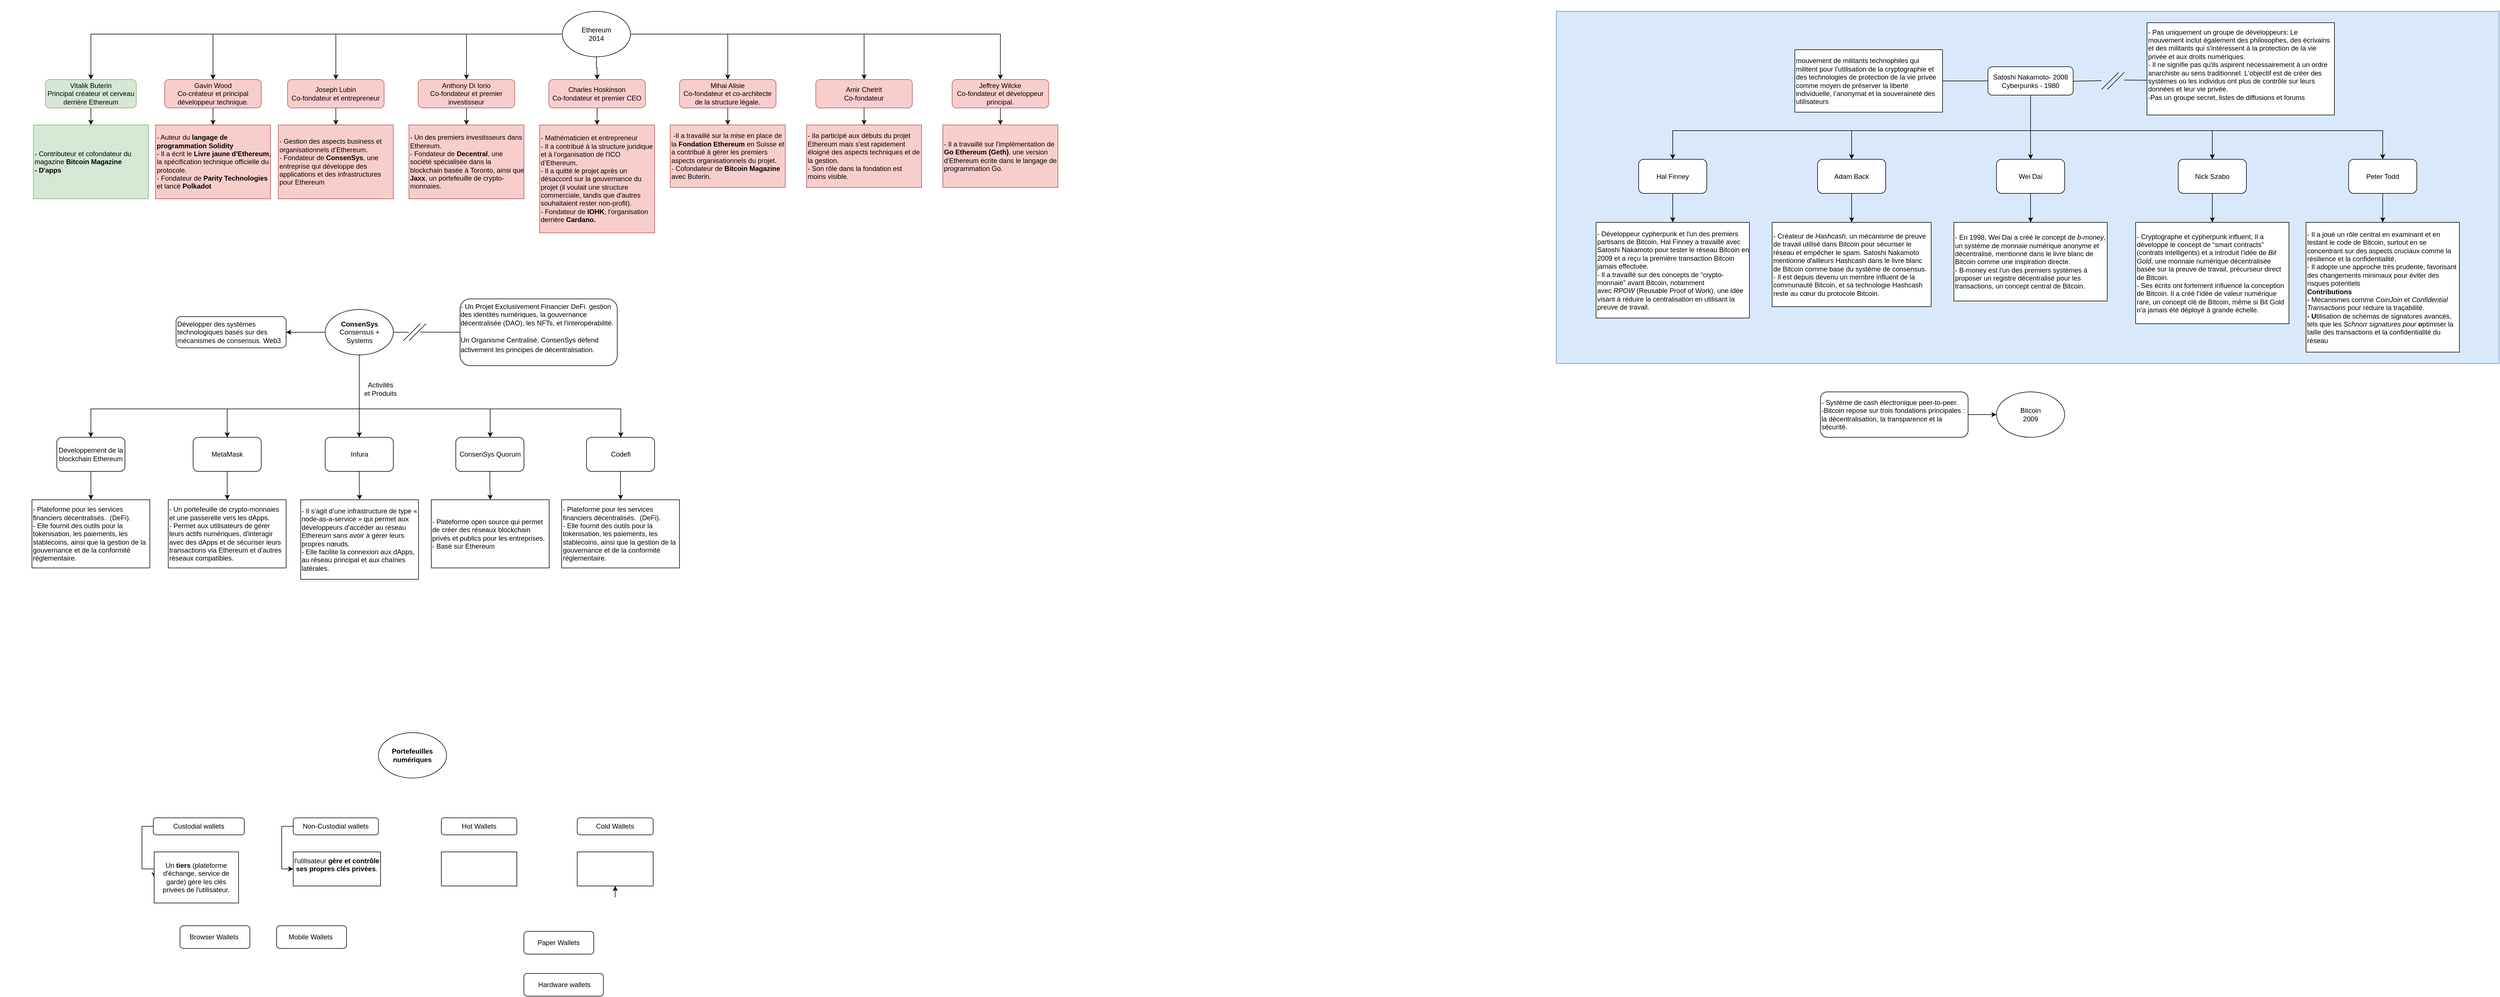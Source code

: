 <mxfile version="24.8.4">
  <diagram name="Page-1" id="_voRB7Y6iMDA6GGgN8ft">
    <mxGraphModel dx="1143" dy="649" grid="1" gridSize="10" guides="1" tooltips="1" connect="1" arrows="1" fold="1" page="1" pageScale="1" pageWidth="827" pageHeight="1169" math="0" shadow="0">
      <root>
        <mxCell id="0" />
        <mxCell id="1" parent="0" />
        <mxCell id="3sWl9bdjO9z3tYgHTGhD-47" value="" style="rounded=0;whiteSpace=wrap;html=1;strokeColor=#6c8ebf;fillColor=#dae8fc;" parent="1" vertex="1">
          <mxGeometry x="2790" y="60" width="1660" height="620" as="geometry" />
        </mxCell>
        <mxCell id="WtHiP-zUXW_M2bAxR0jx-71" value="" style="rounded=0;whiteSpace=wrap;html=1;strokeColor=none;" parent="1" vertex="1">
          <mxGeometry x="90" y="40" width="1860" height="440" as="geometry" />
        </mxCell>
        <mxCell id="WtHiP-zUXW_M2bAxR0jx-70" value="" style="rounded=0;whiteSpace=wrap;html=1;strokeColor=none;" parent="1" vertex="1">
          <mxGeometry x="50" y="540" width="1270" height="580" as="geometry" />
        </mxCell>
        <mxCell id="WtHiP-zUXW_M2bAxR0jx-74" style="edgeStyle=orthogonalEdgeStyle;rounded=0;orthogonalLoop=1;jettySize=auto;html=1;entryX=0.5;entryY=0;entryDx=0;entryDy=0;" parent="1" source="WtHiP-zUXW_M2bAxR0jx-1" target="WtHiP-zUXW_M2bAxR0jx-6" edge="1">
          <mxGeometry relative="1" as="geometry" />
        </mxCell>
        <mxCell id="WtHiP-zUXW_M2bAxR0jx-1" value="Vitalik Buterin&lt;br&gt;&lt;div&gt;Principal créateur et cerveau derrière Ethereum&lt;br&gt;&lt;/div&gt;" style="rounded=1;whiteSpace=wrap;html=1;fillColor=#d5e8d4;strokeColor=#82b366;" parent="1" vertex="1">
          <mxGeometry x="130" y="180" width="160" height="50" as="geometry" />
        </mxCell>
        <mxCell id="WtHiP-zUXW_M2bAxR0jx-21" style="edgeStyle=orthogonalEdgeStyle;rounded=0;orthogonalLoop=1;jettySize=auto;html=1;entryX=0.5;entryY=0;entryDx=0;entryDy=0;" parent="1" source="WtHiP-zUXW_M2bAxR0jx-2" target="WtHiP-zUXW_M2bAxR0jx-1" edge="1">
          <mxGeometry relative="1" as="geometry">
            <Array as="points">
              <mxPoint x="210" y="100" />
            </Array>
          </mxGeometry>
        </mxCell>
        <mxCell id="WtHiP-zUXW_M2bAxR0jx-22" style="edgeStyle=orthogonalEdgeStyle;rounded=0;orthogonalLoop=1;jettySize=auto;html=1;" parent="1" source="WtHiP-zUXW_M2bAxR0jx-2" target="WtHiP-zUXW_M2bAxR0jx-3" edge="1">
          <mxGeometry relative="1" as="geometry" />
        </mxCell>
        <mxCell id="WtHiP-zUXW_M2bAxR0jx-23" style="edgeStyle=orthogonalEdgeStyle;rounded=0;orthogonalLoop=1;jettySize=auto;html=1;" parent="1" source="WtHiP-zUXW_M2bAxR0jx-2" target="WtHiP-zUXW_M2bAxR0jx-7" edge="1">
          <mxGeometry relative="1" as="geometry" />
        </mxCell>
        <mxCell id="WtHiP-zUXW_M2bAxR0jx-24" style="edgeStyle=orthogonalEdgeStyle;rounded=0;orthogonalLoop=1;jettySize=auto;html=1;" parent="1" source="WtHiP-zUXW_M2bAxR0jx-2" target="WtHiP-zUXW_M2bAxR0jx-10" edge="1">
          <mxGeometry relative="1" as="geometry" />
        </mxCell>
        <mxCell id="WtHiP-zUXW_M2bAxR0jx-25" style="edgeStyle=orthogonalEdgeStyle;rounded=0;orthogonalLoop=1;jettySize=auto;html=1;" parent="1" source="WtHiP-zUXW_M2bAxR0jx-2" target="WtHiP-zUXW_M2bAxR0jx-15" edge="1">
          <mxGeometry relative="1" as="geometry" />
        </mxCell>
        <mxCell id="WtHiP-zUXW_M2bAxR0jx-26" style="edgeStyle=orthogonalEdgeStyle;rounded=0;orthogonalLoop=1;jettySize=auto;html=1;" parent="1" source="WtHiP-zUXW_M2bAxR0jx-2" target="WtHiP-zUXW_M2bAxR0jx-16" edge="1">
          <mxGeometry relative="1" as="geometry" />
        </mxCell>
        <mxCell id="WtHiP-zUXW_M2bAxR0jx-27" style="edgeStyle=orthogonalEdgeStyle;rounded=0;orthogonalLoop=1;jettySize=auto;html=1;" parent="1" source="WtHiP-zUXW_M2bAxR0jx-2" target="WtHiP-zUXW_M2bAxR0jx-18" edge="1">
          <mxGeometry relative="1" as="geometry" />
        </mxCell>
        <mxCell id="WtHiP-zUXW_M2bAxR0jx-28" style="edgeStyle=orthogonalEdgeStyle;rounded=0;orthogonalLoop=1;jettySize=auto;html=1;entryX=0.5;entryY=0;entryDx=0;entryDy=0;" parent="1" source="WtHiP-zUXW_M2bAxR0jx-2" target="WtHiP-zUXW_M2bAxR0jx-20" edge="1">
          <mxGeometry relative="1" as="geometry" />
        </mxCell>
        <mxCell id="WtHiP-zUXW_M2bAxR0jx-2" value="&lt;meta charset=&quot;utf-8&quot;&gt;&lt;span style=&quot;color: rgb(0, 0, 0); font-family: Helvetica; font-size: 12px; font-style: normal; font-variant-ligatures: normal; font-variant-caps: normal; font-weight: 400; letter-spacing: normal; orphans: 2; text-align: center; text-indent: 0px; text-transform: none; widows: 2; word-spacing: 0px; -webkit-text-stroke-width: 0px; white-space: normal; background-color: rgb(251, 251, 251); text-decoration-thickness: initial; text-decoration-style: initial; text-decoration-color: initial; display: inline !important; float: none;&quot;&gt;Ethereum&lt;/span&gt;&lt;div style=&quot;forced-color-adjust: none; color: rgb(0, 0, 0); font-family: Helvetica; font-size: 12px; font-style: normal; font-variant-ligatures: normal; font-variant-caps: normal; font-weight: 400; letter-spacing: normal; orphans: 2; text-align: center; text-indent: 0px; text-transform: none; widows: 2; word-spacing: 0px; -webkit-text-stroke-width: 0px; white-space: normal; background-color: rgb(251, 251, 251); text-decoration-thickness: initial; text-decoration-style: initial; text-decoration-color: initial;&quot;&gt;2014&lt;/div&gt;" style="ellipse;whiteSpace=wrap;html=1;" parent="1" vertex="1">
          <mxGeometry x="1040" y="60" width="120" height="80" as="geometry" />
        </mxCell>
        <mxCell id="WtHiP-zUXW_M2bAxR0jx-75" style="edgeStyle=orthogonalEdgeStyle;rounded=0;orthogonalLoop=1;jettySize=auto;html=1;entryX=0.5;entryY=0;entryDx=0;entryDy=0;" parent="1" source="WtHiP-zUXW_M2bAxR0jx-3" target="WtHiP-zUXW_M2bAxR0jx-4" edge="1">
          <mxGeometry relative="1" as="geometry" />
        </mxCell>
        <mxCell id="WtHiP-zUXW_M2bAxR0jx-3" value="Gavin Wood&lt;div&gt;Co-créateur et principal développeur technique.&lt;br&gt;&lt;/div&gt;" style="rounded=1;whiteSpace=wrap;html=1;fillColor=#f8cecc;strokeColor=#b85450;" parent="1" vertex="1">
          <mxGeometry x="340" y="180" width="170" height="50" as="geometry" />
        </mxCell>
        <mxCell id="WtHiP-zUXW_M2bAxR0jx-4" value="&lt;span style=&quot;background-color: initial;&quot;&gt;- Auteur du &lt;/span&gt;&lt;strong style=&quot;background-color: initial;&quot;&gt;langage de programmation Solidity&lt;/strong&gt;&lt;span style=&quot;background-color: initial;&quot;&gt;&amp;nbsp;&lt;/span&gt;&lt;br&gt;&lt;span style=&quot;background-color: initial;&quot;&gt;- Il a écrit le &lt;/span&gt;&lt;strong style=&quot;background-color: initial;&quot;&gt;Livre jaune d&#39;Ethereum&lt;/strong&gt;&lt;span style=&quot;background-color: initial;&quot;&gt;, la spécification technique officielle du protocole.&lt;/span&gt;&lt;div&gt;&lt;span style=&quot;background-color: initial;&quot;&gt;- Fondateur de&amp;nbsp;&lt;/span&gt;&lt;strong style=&quot;background-color: initial;&quot;&gt;Parity Technologies&lt;/strong&gt;&lt;span style=&quot;background-color: initial;&quot;&gt; et lancé &lt;/span&gt;&lt;strong style=&quot;background-color: initial;&quot;&gt;Polkadot&lt;/strong&gt;&lt;/div&gt;" style="rounded=0;whiteSpace=wrap;html=1;align=left;fillColor=#f8cecc;strokeColor=#b85450;" parent="1" vertex="1">
          <mxGeometry x="323.75" y="260" width="202.5" height="130" as="geometry" />
        </mxCell>
        <mxCell id="WtHiP-zUXW_M2bAxR0jx-6" value="- Contributeur et cofondateur du magazine&amp;nbsp;&lt;strong&gt;Bitcoin Magazine&lt;/strong&gt;&lt;div&gt;&lt;strong&gt;- D&#39;apps&lt;/strong&gt;&lt;/div&gt;" style="rounded=0;whiteSpace=wrap;html=1;align=left;fillColor=#d5e8d4;strokeColor=#82b366;" parent="1" vertex="1">
          <mxGeometry x="108.75" y="260" width="202.5" height="130" as="geometry" />
        </mxCell>
        <mxCell id="WtHiP-zUXW_M2bAxR0jx-29" style="edgeStyle=orthogonalEdgeStyle;rounded=0;orthogonalLoop=1;jettySize=auto;html=1;" parent="1" source="WtHiP-zUXW_M2bAxR0jx-7" target="WtHiP-zUXW_M2bAxR0jx-8" edge="1">
          <mxGeometry relative="1" as="geometry" />
        </mxCell>
        <mxCell id="WtHiP-zUXW_M2bAxR0jx-7" value="&lt;div&gt;Joseph Lubin&lt;br&gt;&lt;/div&gt;&lt;div&gt;Co-fondateur et entrepreneur&lt;br&gt;&lt;/div&gt;" style="rounded=1;whiteSpace=wrap;html=1;fillColor=#f8cecc;strokeColor=#b85450;" parent="1" vertex="1">
          <mxGeometry x="556.25" y="180" width="170" height="50" as="geometry" />
        </mxCell>
        <mxCell id="WtHiP-zUXW_M2bAxR0jx-8" value="- Gestion des aspects business et organisationnels d’Ethereum.&amp;nbsp;&lt;div&gt;- Fondateur de&amp;nbsp;&lt;strong&gt;ConsenSys&lt;/strong&gt;, une entreprise qui développe des applications et des infrastructures pour Ethereum&lt;br&gt;&lt;/div&gt;" style="rounded=0;whiteSpace=wrap;html=1;align=left;fillColor=#f8cecc;strokeColor=#b85450;" parent="1" vertex="1">
          <mxGeometry x="540" y="260" width="202.5" height="130" as="geometry" />
        </mxCell>
        <mxCell id="WtHiP-zUXW_M2bAxR0jx-9" value="&lt;div&gt;- Un des premiers investisseurs dans Ethereum.&lt;/div&gt;&lt;div&gt;- Fondateur de&amp;nbsp;&lt;strong&gt;Decentral&lt;/strong&gt;, une société spécialisée dans la blockchain basée à Toronto, ainsi que &lt;strong&gt;Jaxx&lt;/strong&gt;, un portefeuille de crypto-monnaies.&lt;br&gt;&lt;/div&gt;" style="rounded=0;whiteSpace=wrap;html=1;align=left;fillColor=#f8cecc;strokeColor=#b85450;" parent="1" vertex="1">
          <mxGeometry x="770" y="260" width="202.5" height="130" as="geometry" />
        </mxCell>
        <mxCell id="WtHiP-zUXW_M2bAxR0jx-76" style="edgeStyle=orthogonalEdgeStyle;rounded=0;orthogonalLoop=1;jettySize=auto;html=1;entryX=0.5;entryY=0;entryDx=0;entryDy=0;" parent="1" source="WtHiP-zUXW_M2bAxR0jx-10" target="WtHiP-zUXW_M2bAxR0jx-9" edge="1">
          <mxGeometry relative="1" as="geometry" />
        </mxCell>
        <mxCell id="WtHiP-zUXW_M2bAxR0jx-10" value="&lt;div&gt;Anthony Di Iorio&lt;/div&gt;&lt;div&gt;&lt;span style=&quot;background-color: initial;&quot;&gt;Co-fondateur et premier investisseur&lt;/span&gt;&lt;/div&gt;" style="rounded=1;whiteSpace=wrap;html=1;fillColor=#f8cecc;strokeColor=#b85450;" parent="1" vertex="1">
          <mxGeometry x="786.25" y="180" width="170" height="50" as="geometry" />
        </mxCell>
        <mxCell id="WtHiP-zUXW_M2bAxR0jx-11" value="&lt;div&gt;- Mathématicien et entrepreneur&lt;/div&gt;&lt;div&gt;- Il a contribué à la structure juridique et à l’organisation de l&#39;ICO d’Ethereum.&amp;nbsp;&lt;/div&gt;&lt;div&gt;- Il a quitté le projet après un désaccord sur la gouvernance du projet (il voulait une structure commerciale, tandis que d&#39;autres souhaitaient rester non-profit).&amp;nbsp;&lt;/div&gt;&lt;div&gt;- Fondateur de&amp;nbsp;&lt;strong&gt;IOHK&lt;/strong&gt;, l&#39;organisation derrière &lt;strong&gt;Cardano.&lt;/strong&gt;&lt;br&gt;&lt;/div&gt;" style="rounded=0;whiteSpace=wrap;html=1;align=left;fillColor=#f8cecc;strokeColor=#b85450;" parent="1" vertex="1">
          <mxGeometry x="1000" y="260" width="202.5" height="190" as="geometry" />
        </mxCell>
        <mxCell id="WtHiP-zUXW_M2bAxR0jx-13" value="&lt;div&gt;&amp;nbsp;-Il a travaillé sur la mise en place de la &lt;strong&gt;Fondation Ethereum&lt;/strong&gt; en Suisse et a contribué à gérer les premiers aspects organisationnels du projet.&amp;nbsp;&lt;/div&gt;&lt;div&gt;- Cofondateur de &lt;strong&gt;Bitcoin Magazine&lt;/strong&gt; avec Buterin.&lt;br&gt;&lt;/div&gt;" style="rounded=0;whiteSpace=wrap;html=1;align=left;fillColor=#f8cecc;strokeColor=#b85450;" parent="1" vertex="1">
          <mxGeometry x="1230" y="260" width="202.5" height="110" as="geometry" />
        </mxCell>
        <mxCell id="WtHiP-zUXW_M2bAxR0jx-77" style="edgeStyle=orthogonalEdgeStyle;rounded=0;orthogonalLoop=1;jettySize=auto;html=1;entryX=0.5;entryY=0;entryDx=0;entryDy=0;" parent="1" source="WtHiP-zUXW_M2bAxR0jx-15" target="WtHiP-zUXW_M2bAxR0jx-11" edge="1">
          <mxGeometry relative="1" as="geometry" />
        </mxCell>
        <mxCell id="WtHiP-zUXW_M2bAxR0jx-15" value="&lt;div&gt;&lt;span style=&quot;background-color: initial;&quot;&gt;Charles Hoskinson&lt;/span&gt;&lt;/div&gt;&lt;div&gt;&lt;span style=&quot;background-color: initial;&quot;&gt;Co-fondateur et premier CEO&lt;/span&gt;&lt;br&gt;&lt;/div&gt;" style="rounded=1;whiteSpace=wrap;html=1;fillColor=#f8cecc;strokeColor=#b85450;" parent="1" vertex="1">
          <mxGeometry x="1016.25" y="180" width="170" height="50" as="geometry" />
        </mxCell>
        <mxCell id="WtHiP-zUXW_M2bAxR0jx-78" style="edgeStyle=orthogonalEdgeStyle;rounded=0;orthogonalLoop=1;jettySize=auto;html=1;entryX=0.5;entryY=0;entryDx=0;entryDy=0;" parent="1" source="WtHiP-zUXW_M2bAxR0jx-16" target="WtHiP-zUXW_M2bAxR0jx-13" edge="1">
          <mxGeometry relative="1" as="geometry" />
        </mxCell>
        <mxCell id="WtHiP-zUXW_M2bAxR0jx-16" value="&lt;div&gt;&lt;span style=&quot;background-color: initial;&quot;&gt;Mihai Alisie&lt;/span&gt;&lt;/div&gt;&lt;div&gt;Co-fondateur et co-architecte de la structure légale.&lt;br&gt;&lt;/div&gt;" style="rounded=1;whiteSpace=wrap;html=1;fillColor=#f8cecc;strokeColor=#b85450;" parent="1" vertex="1">
          <mxGeometry x="1246.25" y="180" width="170" height="50" as="geometry" />
        </mxCell>
        <mxCell id="WtHiP-zUXW_M2bAxR0jx-17" value="&lt;div&gt;- Ila participé aux débuts du projet Ethereum mais s&#39;est rapidement éloigné des aspects techniques et de la gestion.&amp;nbsp;&lt;/div&gt;&lt;div&gt;- Son rôle dans la fondation est moins visible.&lt;br&gt;&lt;/div&gt;" style="rounded=0;whiteSpace=wrap;html=1;align=left;fillColor=#f8cecc;strokeColor=#b85450;" parent="1" vertex="1">
          <mxGeometry x="1470" y="260" width="202.5" height="110" as="geometry" />
        </mxCell>
        <mxCell id="WtHiP-zUXW_M2bAxR0jx-79" style="edgeStyle=orthogonalEdgeStyle;rounded=0;orthogonalLoop=1;jettySize=auto;html=1;entryX=0.5;entryY=0;entryDx=0;entryDy=0;" parent="1" source="WtHiP-zUXW_M2bAxR0jx-18" target="WtHiP-zUXW_M2bAxR0jx-17" edge="1">
          <mxGeometry relative="1" as="geometry" />
        </mxCell>
        <mxCell id="WtHiP-zUXW_M2bAxR0jx-18" value="&lt;div&gt;&lt;span style=&quot;background-color: initial;&quot;&gt;Amir Chetrit&lt;/span&gt;&lt;/div&gt;&lt;div&gt;&lt;span style=&quot;background-color: initial;&quot;&gt;Co-fondateur&lt;/span&gt;&lt;br&gt;&lt;/div&gt;" style="rounded=1;whiteSpace=wrap;html=1;fillColor=#f8cecc;strokeColor=#b85450;" parent="1" vertex="1">
          <mxGeometry x="1486.25" y="180" width="170" height="50" as="geometry" />
        </mxCell>
        <mxCell id="WtHiP-zUXW_M2bAxR0jx-19" value="&lt;div&gt;- Il a travaillé sur l&#39;implémentation de &lt;strong&gt;Go Ethereum (Geth)&lt;/strong&gt;, une version d&#39;Ethereum écrite dans le langage de programmation Go.&amp;nbsp;&lt;/div&gt;" style="rounded=0;whiteSpace=wrap;html=1;align=left;fillColor=#f8cecc;strokeColor=#b85450;" parent="1" vertex="1">
          <mxGeometry x="1710" y="260" width="202.5" height="110" as="geometry" />
        </mxCell>
        <mxCell id="WtHiP-zUXW_M2bAxR0jx-80" style="edgeStyle=orthogonalEdgeStyle;rounded=0;orthogonalLoop=1;jettySize=auto;html=1;entryX=0.5;entryY=0;entryDx=0;entryDy=0;" parent="1" source="WtHiP-zUXW_M2bAxR0jx-20" target="WtHiP-zUXW_M2bAxR0jx-19" edge="1">
          <mxGeometry relative="1" as="geometry" />
        </mxCell>
        <mxCell id="WtHiP-zUXW_M2bAxR0jx-20" value="&lt;div&gt;Jeffrey Wilcke&lt;br&gt;&lt;/div&gt;&lt;div&gt;Co-fondateur et développeur principal.&lt;br&gt;&lt;/div&gt;" style="rounded=1;whiteSpace=wrap;html=1;fillColor=#f8cecc;strokeColor=#b85450;" parent="1" vertex="1">
          <mxGeometry x="1726.25" y="180" width="170" height="50" as="geometry" />
        </mxCell>
        <mxCell id="WtHiP-zUXW_M2bAxR0jx-32" style="edgeStyle=orthogonalEdgeStyle;rounded=0;orthogonalLoop=1;jettySize=auto;html=1;entryX=1;entryY=0.5;entryDx=0;entryDy=0;" parent="1" source="WtHiP-zUXW_M2bAxR0jx-30" target="WtHiP-zUXW_M2bAxR0jx-31" edge="1">
          <mxGeometry relative="1" as="geometry" />
        </mxCell>
        <mxCell id="WtHiP-zUXW_M2bAxR0jx-39" style="edgeStyle=orthogonalEdgeStyle;rounded=0;orthogonalLoop=1;jettySize=auto;html=1;" parent="1" source="WtHiP-zUXW_M2bAxR0jx-30" target="WtHiP-zUXW_M2bAxR0jx-36" edge="1">
          <mxGeometry relative="1" as="geometry" />
        </mxCell>
        <mxCell id="WtHiP-zUXW_M2bAxR0jx-44" style="edgeStyle=orthogonalEdgeStyle;rounded=0;orthogonalLoop=1;jettySize=auto;html=1;exitX=0.5;exitY=1;exitDx=0;exitDy=0;" parent="1" source="WtHiP-zUXW_M2bAxR0jx-30" target="WtHiP-zUXW_M2bAxR0jx-37" edge="1">
          <mxGeometry relative="1" as="geometry">
            <Array as="points">
              <mxPoint x="682" y="760" />
              <mxPoint x="913" y="760" />
            </Array>
          </mxGeometry>
        </mxCell>
        <mxCell id="WtHiP-zUXW_M2bAxR0jx-46" style="edgeStyle=orthogonalEdgeStyle;rounded=0;orthogonalLoop=1;jettySize=auto;html=1;entryX=0.5;entryY=0;entryDx=0;entryDy=0;exitX=0.5;exitY=1;exitDx=0;exitDy=0;" parent="1" source="WtHiP-zUXW_M2bAxR0jx-30" target="WtHiP-zUXW_M2bAxR0jx-35" edge="1">
          <mxGeometry relative="1" as="geometry">
            <Array as="points">
              <mxPoint x="682" y="760" />
              <mxPoint x="450" y="760" />
            </Array>
          </mxGeometry>
        </mxCell>
        <mxCell id="WtHiP-zUXW_M2bAxR0jx-47" style="edgeStyle=orthogonalEdgeStyle;rounded=0;orthogonalLoop=1;jettySize=auto;html=1;exitX=0.5;exitY=1;exitDx=0;exitDy=0;" parent="1" source="WtHiP-zUXW_M2bAxR0jx-30" target="WtHiP-zUXW_M2bAxR0jx-34" edge="1">
          <mxGeometry relative="1" as="geometry">
            <Array as="points">
              <mxPoint x="682" y="760" />
              <mxPoint x="210" y="760" />
            </Array>
          </mxGeometry>
        </mxCell>
        <mxCell id="WtHiP-zUXW_M2bAxR0jx-49" style="edgeStyle=orthogonalEdgeStyle;rounded=0;orthogonalLoop=1;jettySize=auto;html=1;exitX=0.5;exitY=1;exitDx=0;exitDy=0;" parent="1" source="WtHiP-zUXW_M2bAxR0jx-30" target="WtHiP-zUXW_M2bAxR0jx-38" edge="1">
          <mxGeometry relative="1" as="geometry">
            <Array as="points">
              <mxPoint x="682" y="760" />
              <mxPoint x="1143" y="760" />
            </Array>
          </mxGeometry>
        </mxCell>
        <mxCell id="WtHiP-zUXW_M2bAxR0jx-30" value="&lt;b&gt;ConsenSys&lt;/b&gt;&lt;div&gt;Consensus + Systems&lt;/div&gt;" style="ellipse;whiteSpace=wrap;html=1;" parent="1" vertex="1">
          <mxGeometry x="622.5" y="585" width="120" height="80" as="geometry" />
        </mxCell>
        <mxCell id="WtHiP-zUXW_M2bAxR0jx-31" value="Développer des systèmes technologiques basés sur des mécanismes de consensus. Web3" style="rounded=1;whiteSpace=wrap;html=1;align=left;" parent="1" vertex="1">
          <mxGeometry x="360" y="597.5" width="193.75" height="55" as="geometry" />
        </mxCell>
        <mxCell id="WtHiP-zUXW_M2bAxR0jx-54" style="edgeStyle=orthogonalEdgeStyle;rounded=0;orthogonalLoop=1;jettySize=auto;html=1;" parent="1" source="WtHiP-zUXW_M2bAxR0jx-34" target="WtHiP-zUXW_M2bAxR0jx-53" edge="1">
          <mxGeometry relative="1" as="geometry" />
        </mxCell>
        <mxCell id="WtHiP-zUXW_M2bAxR0jx-34" value="&lt;meta charset=&quot;utf-8&quot;&gt;Développement de la blockchain Ethereum" style="rounded=1;whiteSpace=wrap;html=1;" parent="1" vertex="1">
          <mxGeometry x="150" y="810" width="120" height="60" as="geometry" />
        </mxCell>
        <mxCell id="WtHiP-zUXW_M2bAxR0jx-55" style="edgeStyle=orthogonalEdgeStyle;rounded=0;orthogonalLoop=1;jettySize=auto;html=1;" parent="1" source="WtHiP-zUXW_M2bAxR0jx-35" target="WtHiP-zUXW_M2bAxR0jx-52" edge="1">
          <mxGeometry relative="1" as="geometry" />
        </mxCell>
        <mxCell id="WtHiP-zUXW_M2bAxR0jx-35" value="MetaMask" style="rounded=1;whiteSpace=wrap;html=1;" parent="1" vertex="1">
          <mxGeometry x="390" y="810" width="120" height="60" as="geometry" />
        </mxCell>
        <mxCell id="WtHiP-zUXW_M2bAxR0jx-56" style="edgeStyle=orthogonalEdgeStyle;rounded=0;orthogonalLoop=1;jettySize=auto;html=1;" parent="1" source="WtHiP-zUXW_M2bAxR0jx-36" target="WtHiP-zUXW_M2bAxR0jx-51" edge="1">
          <mxGeometry relative="1" as="geometry" />
        </mxCell>
        <mxCell id="WtHiP-zUXW_M2bAxR0jx-36" value="Infura" style="rounded=1;whiteSpace=wrap;html=1;" parent="1" vertex="1">
          <mxGeometry x="622.5" y="810" width="120" height="60" as="geometry" />
        </mxCell>
        <mxCell id="WtHiP-zUXW_M2bAxR0jx-57" style="edgeStyle=orthogonalEdgeStyle;rounded=0;orthogonalLoop=1;jettySize=auto;html=1;" parent="1" source="WtHiP-zUXW_M2bAxR0jx-37" target="WtHiP-zUXW_M2bAxR0jx-50" edge="1">
          <mxGeometry relative="1" as="geometry" />
        </mxCell>
        <mxCell id="WtHiP-zUXW_M2bAxR0jx-37" value="ConsenSys Quorum" style="rounded=1;whiteSpace=wrap;html=1;" parent="1" vertex="1">
          <mxGeometry x="852.5" y="810" width="120" height="60" as="geometry" />
        </mxCell>
        <mxCell id="WtHiP-zUXW_M2bAxR0jx-58" style="edgeStyle=orthogonalEdgeStyle;rounded=0;orthogonalLoop=1;jettySize=auto;html=1;" parent="1" source="WtHiP-zUXW_M2bAxR0jx-38" target="WtHiP-zUXW_M2bAxR0jx-48" edge="1">
          <mxGeometry relative="1" as="geometry" />
        </mxCell>
        <mxCell id="WtHiP-zUXW_M2bAxR0jx-38" value="Codefi" style="rounded=1;whiteSpace=wrap;html=1;" parent="1" vertex="1">
          <mxGeometry x="1082.5" y="810" width="120" height="60" as="geometry" />
        </mxCell>
        <mxCell id="WtHiP-zUXW_M2bAxR0jx-48" value="- Plateforme pour les services financiers décentralisés.&amp;nbsp;&amp;nbsp;(DeFi).&lt;div&gt;- Elle fournit des outils pour la tokenisation, les paiements, les stablecoins, ainsi que la gestion de la gouvernance et de la conformité réglementaire.&lt;/div&gt;" style="rounded=0;whiteSpace=wrap;html=1;align=left;" parent="1" vertex="1">
          <mxGeometry x="1038.75" y="920" width="207.5" height="120" as="geometry" />
        </mxCell>
        <mxCell id="WtHiP-zUXW_M2bAxR0jx-50" value="- Plateforme open source qui permet de créer des réseaux blockchain privés et publics pour les entreprises.&lt;div&gt;- Basé sur Ethereum&lt;/div&gt;" style="rounded=0;whiteSpace=wrap;html=1;align=left;" parent="1" vertex="1">
          <mxGeometry x="809.38" y="920" width="207.5" height="120" as="geometry" />
        </mxCell>
        <mxCell id="WtHiP-zUXW_M2bAxR0jx-51" value="- Il s’agit d’une infrastructure de type « node-as-a-service » qui permet aux développeurs d&#39;accéder au réseau Ethereum sans avoir à gérer leurs propres nœuds.&amp;nbsp;&lt;div&gt;- Elle facilite la connexion aux dApps, au réseau principal et aux chaînes latérales.&lt;br&gt;&lt;/div&gt;" style="rounded=0;whiteSpace=wrap;html=1;align=left;" parent="1" vertex="1">
          <mxGeometry x="579.38" y="920" width="207.5" height="140" as="geometry" />
        </mxCell>
        <mxCell id="WtHiP-zUXW_M2bAxR0jx-52" value="- Un portefeuille de crypto-monnaies et une passerelle vers les dApps.&lt;div&gt;- Permet aux utilisateurs de gérer leurs actifs numériques, d&#39;interagir avec des dApps et de sécuriser leurs transactions via Ethereum et d&#39;autres réseaux compatibles.&lt;br&gt;&lt;/div&gt;" style="rounded=0;whiteSpace=wrap;html=1;align=left;" parent="1" vertex="1">
          <mxGeometry x="346.25" y="920" width="207.5" height="120" as="geometry" />
        </mxCell>
        <mxCell id="WtHiP-zUXW_M2bAxR0jx-53" value="- Plateforme pour les services financiers décentralisés.&amp;nbsp;&amp;nbsp;(DeFi).&lt;div&gt;- Elle fournit des outils pour la tokenisation, les paiements, les stablecoins, ainsi que la gestion de la gouvernance et de la conformité réglementaire.&lt;/div&gt;" style="rounded=0;whiteSpace=wrap;html=1;align=left;" parent="1" vertex="1">
          <mxGeometry x="106.25" y="920" width="207.5" height="120" as="geometry" />
        </mxCell>
        <mxCell id="WtHiP-zUXW_M2bAxR0jx-65" value="&lt;div&gt;&lt;div style=&quot;text-align: left;&quot;&gt;- Un Projet Exclusivement Financier DeFi.&amp;nbsp;&lt;span style=&quot;background-color: initial;&quot;&gt;gestion des&amp;nbsp;&lt;/span&gt;&lt;span style=&quot;background-color: initial;&quot;&gt;identités numériques&lt;/span&gt;&lt;span style=&quot;background-color: initial;&quot;&gt;, la&amp;nbsp;&lt;/span&gt;&lt;span style=&quot;background-color: initial;&quot;&gt;gouvernance décentralisée (DAO)&lt;/span&gt;&lt;span style=&quot;background-color: initial;&quot;&gt;, les&amp;nbsp;&lt;/span&gt;&lt;span style=&quot;background-color: initial;&quot;&gt;NFTs&lt;/span&gt;&lt;span style=&quot;background-color: initial;&quot;&gt;, et l&#39;&lt;/span&gt;&lt;span style=&quot;background-color: initial;&quot;&gt;interopérabilité&lt;/span&gt;&lt;span style=&quot;background-color: initial;&quot;&gt;.&lt;/span&gt;&lt;/div&gt;&lt;div&gt;&lt;h3 style=&quot;text-align: left;&quot;&gt;&lt;font style=&quot;font-size: 12px; font-weight: normal;&quot;&gt;Un Organisme Centralisé,&amp;nbsp;&lt;span style=&quot;background-color: initial;&quot;&gt;ConsenSys défend activement les principes de&amp;nbsp;&lt;/span&gt;&lt;span style=&quot;background-color: initial;&quot;&gt;décentralisation.&lt;/span&gt;&lt;/font&gt;&lt;/h3&gt;&lt;/div&gt;&lt;/div&gt;" style="rounded=1;whiteSpace=wrap;html=1;" parent="1" vertex="1">
          <mxGeometry x="860" y="566.25" width="276.75" height="117.5" as="geometry" />
        </mxCell>
        <mxCell id="WtHiP-zUXW_M2bAxR0jx-67" value="" style="group" parent="1" vertex="1" connectable="0">
          <mxGeometry x="760" y="610" width="40" height="30" as="geometry" />
        </mxCell>
        <mxCell id="WtHiP-zUXW_M2bAxR0jx-68" value="" style="group" parent="WtHiP-zUXW_M2bAxR0jx-67" vertex="1" connectable="0">
          <mxGeometry width="40" height="30" as="geometry" />
        </mxCell>
        <mxCell id="WtHiP-zUXW_M2bAxR0jx-60" value="" style="endArrow=none;html=1;rounded=0;exitX=1;exitY=0.5;exitDx=0;exitDy=0;" parent="WtHiP-zUXW_M2bAxR0jx-68" source="WtHiP-zUXW_M2bAxR0jx-30" edge="1">
          <mxGeometry width="50" height="50" relative="1" as="geometry">
            <mxPoint x="-30" y="200" as="sourcePoint" />
            <mxPoint x="10" y="15" as="targetPoint" />
          </mxGeometry>
        </mxCell>
        <mxCell id="WtHiP-zUXW_M2bAxR0jx-61" value="" style="endArrow=none;html=1;rounded=0;" parent="WtHiP-zUXW_M2bAxR0jx-68" edge="1">
          <mxGeometry width="50" height="50" relative="1" as="geometry">
            <mxPoint y="30" as="sourcePoint" />
            <mxPoint x="30" as="targetPoint" />
          </mxGeometry>
        </mxCell>
        <mxCell id="WtHiP-zUXW_M2bAxR0jx-62" value="" style="endArrow=none;html=1;rounded=0;" parent="WtHiP-zUXW_M2bAxR0jx-68" edge="1">
          <mxGeometry width="50" height="50" relative="1" as="geometry">
            <mxPoint x="10" y="30" as="sourcePoint" />
            <mxPoint x="40" as="targetPoint" />
          </mxGeometry>
        </mxCell>
        <mxCell id="WtHiP-zUXW_M2bAxR0jx-63" value="" style="endArrow=none;html=1;rounded=0;exitX=1;exitY=0.5;exitDx=0;exitDy=0;entryX=0;entryY=0.5;entryDx=0;entryDy=0;" parent="WtHiP-zUXW_M2bAxR0jx-68" target="WtHiP-zUXW_M2bAxR0jx-65" edge="1">
          <mxGeometry width="50" height="50" relative="1" as="geometry">
            <mxPoint x="30" y="14.74" as="sourcePoint" />
            <mxPoint x="80" y="13.75" as="targetPoint" />
          </mxGeometry>
        </mxCell>
        <mxCell id="WtHiP-zUXW_M2bAxR0jx-69" value="Activités et Produits" style="text;html=1;align=center;verticalAlign=middle;whiteSpace=wrap;rounded=0;" parent="1" vertex="1">
          <mxGeometry x="690" y="710" width="60" height="30" as="geometry" />
        </mxCell>
        <mxCell id="3sWl9bdjO9z3tYgHTGhD-1" value="Bitcoin&lt;div&gt;2009&lt;/div&gt;" style="ellipse;whiteSpace=wrap;html=1;" parent="1" vertex="1">
          <mxGeometry x="3565" y="730" width="120" height="80" as="geometry" />
        </mxCell>
        <mxCell id="3sWl9bdjO9z3tYgHTGhD-26" style="edgeStyle=orthogonalEdgeStyle;rounded=0;orthogonalLoop=1;jettySize=auto;html=1;" parent="1" source="3sWl9bdjO9z3tYgHTGhD-2" target="3sWl9bdjO9z3tYgHTGhD-8" edge="1">
          <mxGeometry relative="1" as="geometry" />
        </mxCell>
        <mxCell id="3sWl9bdjO9z3tYgHTGhD-27" style="edgeStyle=orthogonalEdgeStyle;rounded=0;orthogonalLoop=1;jettySize=auto;html=1;" parent="1" source="3sWl9bdjO9z3tYgHTGhD-2" target="3sWl9bdjO9z3tYgHTGhD-7" edge="1">
          <mxGeometry relative="1" as="geometry">
            <Array as="points">
              <mxPoint x="3625" y="270" />
              <mxPoint x="3310" y="270" />
            </Array>
          </mxGeometry>
        </mxCell>
        <mxCell id="3sWl9bdjO9z3tYgHTGhD-28" style="edgeStyle=orthogonalEdgeStyle;rounded=0;orthogonalLoop=1;jettySize=auto;html=1;" parent="1" source="3sWl9bdjO9z3tYgHTGhD-2" target="3sWl9bdjO9z3tYgHTGhD-5" edge="1">
          <mxGeometry relative="1" as="geometry">
            <Array as="points">
              <mxPoint x="3625" y="270" />
              <mxPoint x="2995" y="270" />
            </Array>
          </mxGeometry>
        </mxCell>
        <mxCell id="3sWl9bdjO9z3tYgHTGhD-29" style="edgeStyle=orthogonalEdgeStyle;rounded=0;orthogonalLoop=1;jettySize=auto;html=1;" parent="1" source="3sWl9bdjO9z3tYgHTGhD-2" target="3sWl9bdjO9z3tYgHTGhD-9" edge="1">
          <mxGeometry relative="1" as="geometry">
            <Array as="points">
              <mxPoint x="3625" y="270" />
              <mxPoint x="3945" y="270" />
            </Array>
          </mxGeometry>
        </mxCell>
        <mxCell id="3sWl9bdjO9z3tYgHTGhD-30" style="edgeStyle=orthogonalEdgeStyle;rounded=0;orthogonalLoop=1;jettySize=auto;html=1;" parent="1" source="3sWl9bdjO9z3tYgHTGhD-2" target="3sWl9bdjO9z3tYgHTGhD-21" edge="1">
          <mxGeometry relative="1" as="geometry">
            <Array as="points">
              <mxPoint x="3625" y="270" />
              <mxPoint x="4245" y="270" />
            </Array>
          </mxGeometry>
        </mxCell>
        <mxCell id="3sWl9bdjO9z3tYgHTGhD-32" style="edgeStyle=orthogonalEdgeStyle;rounded=0;orthogonalLoop=1;jettySize=auto;html=1;endArrow=none;endFill=0;" parent="1" source="3sWl9bdjO9z3tYgHTGhD-2" target="3sWl9bdjO9z3tYgHTGhD-31" edge="1">
          <mxGeometry relative="1" as="geometry" />
        </mxCell>
        <mxCell id="3sWl9bdjO9z3tYgHTGhD-2" value="Satoshi Nakamoto- 2008&lt;div&gt;Cyberpunks -&amp;nbsp;&lt;span style=&quot;background-color: initial;&quot;&gt;1980&lt;/span&gt;&lt;/div&gt;" style="rounded=1;whiteSpace=wrap;html=1;" parent="1" vertex="1">
          <mxGeometry x="3550" y="157.5" width="150" height="50" as="geometry" />
        </mxCell>
        <mxCell id="3sWl9bdjO9z3tYgHTGhD-4" style="edgeStyle=orthogonalEdgeStyle;rounded=0;orthogonalLoop=1;jettySize=auto;html=1;entryX=0;entryY=0.5;entryDx=0;entryDy=0;" parent="1" source="3sWl9bdjO9z3tYgHTGhD-3" target="3sWl9bdjO9z3tYgHTGhD-1" edge="1">
          <mxGeometry relative="1" as="geometry" />
        </mxCell>
        <mxCell id="3sWl9bdjO9z3tYgHTGhD-3" value="- Système de cash électronique peer-to-peer.&lt;div&gt;-&lt;span style=&quot;background-color: initial;&quot;&gt;Bitcoin repose sur trois fondations principales : la décentralisation, la transparence et la sécurité.&lt;/span&gt;&lt;/div&gt;" style="rounded=1;whiteSpace=wrap;html=1;align=left;" parent="1" vertex="1">
          <mxGeometry x="3255" y="730" width="260" height="80" as="geometry" />
        </mxCell>
        <mxCell id="3sWl9bdjO9z3tYgHTGhD-16" style="edgeStyle=orthogonalEdgeStyle;rounded=0;orthogonalLoop=1;jettySize=auto;html=1;entryX=0.5;entryY=0;entryDx=0;entryDy=0;" parent="1" source="3sWl9bdjO9z3tYgHTGhD-5" target="3sWl9bdjO9z3tYgHTGhD-15" edge="1">
          <mxGeometry relative="1" as="geometry" />
        </mxCell>
        <mxCell id="3sWl9bdjO9z3tYgHTGhD-5" value="Hal Finney" style="rounded=1;whiteSpace=wrap;html=1;" parent="1" vertex="1">
          <mxGeometry x="2935" y="320.5" width="120" height="60" as="geometry" />
        </mxCell>
        <mxCell id="3sWl9bdjO9z3tYgHTGhD-20" style="edgeStyle=orthogonalEdgeStyle;rounded=0;orthogonalLoop=1;jettySize=auto;html=1;" parent="1" source="3sWl9bdjO9z3tYgHTGhD-7" target="3sWl9bdjO9z3tYgHTGhD-19" edge="1">
          <mxGeometry relative="1" as="geometry" />
        </mxCell>
        <mxCell id="3sWl9bdjO9z3tYgHTGhD-7" value="Adam Back" style="rounded=1;whiteSpace=wrap;html=1;" parent="1" vertex="1">
          <mxGeometry x="3250" y="320.5" width="120" height="60" as="geometry" />
        </mxCell>
        <mxCell id="3sWl9bdjO9z3tYgHTGhD-17" style="edgeStyle=orthogonalEdgeStyle;rounded=0;orthogonalLoop=1;jettySize=auto;html=1;" parent="1" source="3sWl9bdjO9z3tYgHTGhD-8" target="3sWl9bdjO9z3tYgHTGhD-13" edge="1">
          <mxGeometry relative="1" as="geometry" />
        </mxCell>
        <mxCell id="3sWl9bdjO9z3tYgHTGhD-8" value="Wei Dai" style="rounded=1;whiteSpace=wrap;html=1;" parent="1" vertex="1">
          <mxGeometry x="3565" y="320.5" width="120" height="60" as="geometry" />
        </mxCell>
        <mxCell id="3sWl9bdjO9z3tYgHTGhD-18" style="edgeStyle=orthogonalEdgeStyle;rounded=0;orthogonalLoop=1;jettySize=auto;html=1;" parent="1" source="3sWl9bdjO9z3tYgHTGhD-9" target="3sWl9bdjO9z3tYgHTGhD-14" edge="1">
          <mxGeometry relative="1" as="geometry" />
        </mxCell>
        <mxCell id="3sWl9bdjO9z3tYgHTGhD-9" value="Nick Szabo" style="rounded=1;whiteSpace=wrap;html=1;" parent="1" vertex="1">
          <mxGeometry x="3885" y="320.5" width="120" height="60" as="geometry" />
        </mxCell>
        <mxCell id="3sWl9bdjO9z3tYgHTGhD-13" value="&lt;span style=&quot;forced-color-adjust: none; color: rgb(0, 0, 0); font-family: Helvetica; font-size: 12px; font-style: normal; font-variant-ligatures: normal; font-variant-caps: normal; font-weight: 400; letter-spacing: normal; orphans: 2; text-indent: 0px; text-transform: none; widows: 2; word-spacing: 0px; -webkit-text-stroke-width: 0px; white-space: normal; background-color: initial; text-decoration-thickness: initial; text-decoration-style: initial; text-decoration-color: initial;&quot;&gt;- En 1998, Wei Dai a créé le concept de&lt;span&gt;&amp;nbsp;&lt;/span&gt;&lt;/span&gt;&lt;em style=&quot;forced-color-adjust: none; color: rgb(0, 0, 0); font-family: Helvetica; font-size: 12px; font-variant-ligatures: normal; font-variant-caps: normal; font-weight: 400; letter-spacing: normal; orphans: 2; text-indent: 0px; text-transform: none; widows: 2; word-spacing: 0px; -webkit-text-stroke-width: 0px; white-space: normal; background-color: initial; text-decoration-thickness: initial; text-decoration-style: initial; text-decoration-color: initial;&quot;&gt;b-money&lt;/em&gt;&lt;span style=&quot;forced-color-adjust: none; color: rgb(0, 0, 0); font-family: Helvetica; font-size: 12px; font-style: normal; font-variant-ligatures: normal; font-variant-caps: normal; font-weight: 400; letter-spacing: normal; orphans: 2; text-indent: 0px; text-transform: none; widows: 2; word-spacing: 0px; -webkit-text-stroke-width: 0px; white-space: normal; background-color: initial; text-decoration-thickness: initial; text-decoration-style: initial; text-decoration-color: initial;&quot;&gt;, un système de monnaie numérique anonyme et décentralisé, mentionné dans le livre blanc de Bitcoin comme une inspiration directe.&lt;/span&gt;&lt;br style=&quot;forced-color-adjust: none; color: rgb(0, 0, 0); font-family: Helvetica; font-size: 12px; font-style: normal; font-variant-ligatures: normal; font-variant-caps: normal; font-weight: 400; letter-spacing: normal; orphans: 2; text-indent: 0px; text-transform: none; widows: 2; word-spacing: 0px; -webkit-text-stroke-width: 0px; white-space: normal; background-color: rgb(251, 251, 251); text-decoration-thickness: initial; text-decoration-style: initial; text-decoration-color: initial;&quot;&gt;&lt;span style=&quot;forced-color-adjust: none; color: rgb(0, 0, 0); font-family: Helvetica; font-size: 12px; font-style: normal; font-variant-ligatures: normal; font-variant-caps: normal; font-weight: 400; letter-spacing: normal; orphans: 2; text-indent: 0px; text-transform: none; widows: 2; word-spacing: 0px; -webkit-text-stroke-width: 0px; white-space: normal; background-color: initial; text-decoration-thickness: initial; text-decoration-style: initial; text-decoration-color: initial;&quot;&gt;- B-money est l&#39;un des premiers systèmes à proposer un registre décentralisé pour les transactions, un concept central de Bitcoin.&amp;nbsp;&lt;/span&gt;" style="rounded=0;whiteSpace=wrap;html=1;align=left;" parent="1" vertex="1">
          <mxGeometry x="3490" y="431.5" width="270" height="138.5" as="geometry" />
        </mxCell>
        <mxCell id="3sWl9bdjO9z3tYgHTGhD-14" value="&lt;span style=&quot;forced-color-adjust: none; color: rgb(0, 0, 0); font-family: Helvetica; font-size: 12px; font-style: normal; font-variant-ligatures: normal; font-variant-caps: normal; font-weight: 400; letter-spacing: normal; orphans: 2; text-indent: 0px; text-transform: none; widows: 2; word-spacing: 0px; -webkit-text-stroke-width: 0px; white-space: normal; background-color: initial; text-decoration-thickness: initial; text-decoration-style: initial; text-decoration-color: initial;&quot;&gt;- Cryptographe et cypherpunk influent, Il a développé le concept de “smart contracts” (contrats intelligents) et a introduit l’idée de&lt;span&gt;&amp;nbsp;&lt;/span&gt;&lt;/span&gt;&lt;em style=&quot;forced-color-adjust: none; color: rgb(0, 0, 0); font-family: Helvetica; font-size: 12px; font-variant-ligatures: normal; font-variant-caps: normal; font-weight: 400; letter-spacing: normal; orphans: 2; text-indent: 0px; text-transform: none; widows: 2; word-spacing: 0px; -webkit-text-stroke-width: 0px; white-space: normal; background-color: initial; text-decoration-thickness: initial; text-decoration-style: initial; text-decoration-color: initial;&quot;&gt;Bit Gold&lt;/em&gt;&lt;span style=&quot;forced-color-adjust: none; color: rgb(0, 0, 0); font-family: Helvetica; font-size: 12px; font-style: normal; font-variant-ligatures: normal; font-variant-caps: normal; font-weight: 400; letter-spacing: normal; orphans: 2; text-indent: 0px; text-transform: none; widows: 2; word-spacing: 0px; -webkit-text-stroke-width: 0px; white-space: normal; background-color: initial; text-decoration-thickness: initial; text-decoration-style: initial; text-decoration-color: initial;&quot;&gt;, une monnaie numérique décentralisée basée sur la preuve de travail, précurseur direct de Bitcoin.&lt;/span&gt;&lt;br style=&quot;forced-color-adjust: none; color: rgb(0, 0, 0); font-family: Helvetica; font-size: 12px; font-style: normal; font-variant-ligatures: normal; font-variant-caps: normal; font-weight: 400; letter-spacing: normal; orphans: 2; text-indent: 0px; text-transform: none; widows: 2; word-spacing: 0px; -webkit-text-stroke-width: 0px; white-space: normal; background-color: rgb(251, 251, 251); text-decoration-thickness: initial; text-decoration-style: initial; text-decoration-color: initial;&quot;&gt;&lt;span style=&quot;forced-color-adjust: none; color: rgb(0, 0, 0); font-family: Helvetica; font-size: 12px; font-style: normal; font-variant-ligatures: normal; font-variant-caps: normal; font-weight: 400; letter-spacing: normal; orphans: 2; text-indent: 0px; text-transform: none; widows: 2; word-spacing: 0px; -webkit-text-stroke-width: 0px; white-space: normal; background-color: initial; text-decoration-thickness: initial; text-decoration-style: initial; text-decoration-color: initial;&quot;&gt;- Ses écrits ont fortement influencé la conception de Bitcoin. Il a créé l’idée de valeur numérique rare, un concept clé de Bitcoin, même si Bit Gold n’a jamais été déployé à grande échelle.&lt;/span&gt;" style="rounded=0;whiteSpace=wrap;html=1;align=left;" parent="1" vertex="1">
          <mxGeometry x="3810" y="431.5" width="270" height="178.5" as="geometry" />
        </mxCell>
        <mxCell id="3sWl9bdjO9z3tYgHTGhD-15" value="&lt;span style=&quot;background-color: initial;&quot;&gt;- Développeur cypherpunk et l&#39;un des premiers partisans de Bitcoin, Hal Finney a travaillé avec Satoshi Nakamoto pour tester le réseau Bitcoin en 2009 et a reçu la première transaction Bitcoin jamais effectuée.&lt;/span&gt;&lt;br style=&quot;&quot;&gt;&lt;span style=&quot;background-color: initial;&quot;&gt;- Il a travaillé sur des concepts de “crypto-monnaie” avant Bitcoin, notamment avec&amp;nbsp;&lt;/span&gt;&lt;em style=&quot;background-color: initial;&quot;&gt;RPOW&lt;/em&gt;&lt;span style=&quot;background-color: initial;&quot;&gt;&amp;nbsp;(Reusable Proof of Work), une idée visant à réduire la centralisation en utilisant la preuve de travail.&lt;/span&gt;" style="rounded=0;whiteSpace=wrap;html=1;align=left;" parent="1" vertex="1">
          <mxGeometry x="2860" y="431.5" width="270" height="168.5" as="geometry" />
        </mxCell>
        <mxCell id="3sWl9bdjO9z3tYgHTGhD-19" value="&lt;span style=&quot;background-color: initial;&quot;&gt;- Créateur de &lt;/span&gt;&lt;em style=&quot;background-color: initial;&quot;&gt;Hashcash&lt;/em&gt;&lt;span style=&quot;background-color: initial;&quot;&gt;, un mécanisme de preuve de travail utilisé dans Bitcoin pour sécuriser le réseau et empêcher le spam. Satoshi Nakamoto mentionne d&#39;ailleurs Hashcash dans le livre blanc de Bitcoin comme base du système de consensus.&lt;/span&gt;&lt;br&gt;&lt;span style=&quot;background-color: initial;&quot;&gt;- Il est depuis devenu un membre influent de la communauté Bitcoin, et sa technologie Hashcash reste au cœur du protocole Bitcoin.&lt;/span&gt;" style="rounded=0;whiteSpace=wrap;html=1;align=left;" parent="1" vertex="1">
          <mxGeometry x="3170" y="431.5" width="280" height="148.5" as="geometry" />
        </mxCell>
        <mxCell id="3sWl9bdjO9z3tYgHTGhD-23" style="edgeStyle=orthogonalEdgeStyle;rounded=0;orthogonalLoop=1;jettySize=auto;html=1;entryX=0.5;entryY=0;entryDx=0;entryDy=0;" parent="1" source="3sWl9bdjO9z3tYgHTGhD-21" target="3sWl9bdjO9z3tYgHTGhD-22" edge="1">
          <mxGeometry relative="1" as="geometry" />
        </mxCell>
        <mxCell id="3sWl9bdjO9z3tYgHTGhD-21" value="&lt;meta charset=&quot;utf-8&quot;&gt;Peter Todd" style="rounded=1;whiteSpace=wrap;html=1;" parent="1" vertex="1">
          <mxGeometry x="4185" y="320.5" width="120" height="60" as="geometry" />
        </mxCell>
        <mxCell id="3sWl9bdjO9z3tYgHTGhD-22" value="&lt;span style=&quot;background-color: initial;&quot;&gt;- Il a joué un rôle central en examinant et en testant le code de Bitcoin, surtout en se concentrant sur des aspects cruciaux comme la résilience et la confidentialité.&amp;nbsp;&amp;nbsp;&lt;/span&gt;&lt;div&gt;- Il adopte une approche très prudente, favorisant des changements minimaux pour éviter des risques potentiels&lt;span style=&quot;background-color: initial;&quot;&gt;&lt;br&gt;&lt;/span&gt;&lt;/div&gt;&lt;div&gt;&lt;strong style=&quot;background-color: initial;&quot;&gt;Contributions&amp;nbsp;&lt;/strong&gt;&lt;br&gt;&lt;/div&gt;&lt;div&gt;&lt;strong style=&quot;background-color: initial;&quot;&gt;- &lt;/strong&gt;&lt;span style=&quot;background-color: initial;&quot;&gt;Mécanismes comme &lt;/span&gt;&lt;em style=&quot;background-color: initial;&quot;&gt;CoinJoin&lt;/em&gt;&lt;span style=&quot;background-color: initial;&quot;&gt; et &lt;/span&gt;&lt;em style=&quot;background-color: initial;&quot;&gt;Confidential Transactions&lt;/em&gt;&lt;span style=&quot;background-color: initial;&quot;&gt; pour réduire la traçabilité.&lt;/span&gt;&lt;br&gt;&lt;strong style=&quot;background-color: initial;&quot;&gt;- U&lt;/strong&gt;&lt;span style=&quot;background-color: initial;&quot;&gt;tilisation de schémas de signatures avancés, tels que les &lt;/span&gt;&lt;em style=&quot;background-color: initial;&quot;&gt;Schnorr signatures pour &lt;b&gt;o&lt;/b&gt;&lt;/em&gt;&lt;span style=&quot;background-color: initial;&quot;&gt;ptimiser la taille des transactions et la confidentialité du réseau&lt;/span&gt;&lt;/div&gt;&lt;div&gt;&lt;div&gt;&lt;/div&gt;&lt;/div&gt;" style="rounded=0;whiteSpace=wrap;html=1;align=left;" parent="1" vertex="1">
          <mxGeometry x="4110" y="431.5" width="270" height="228.5" as="geometry" />
        </mxCell>
        <mxCell id="3sWl9bdjO9z3tYgHTGhD-31" value="mouvement de militants technophiles qui militent pour l’utilisation de la cryptographie et des technologies de protection de la vie privée comme moyen de préserver la liberté individuelle, l’anonymat et la souveraineté des utilisateurs" style="rounded=0;whiteSpace=wrap;html=1;align=left;" parent="1" vertex="1">
          <mxGeometry x="3210" y="127.5" width="260" height="110" as="geometry" />
        </mxCell>
        <mxCell id="3sWl9bdjO9z3tYgHTGhD-33" value="- Pas uniquement un groupe de développeurs: Le mouvement inclut également des philosophes, des écrivains et des militants qui s&#39;intéressent à la protection de la vie privée et aux droits numériques.&lt;div&gt;- Il ne signifie pas qu&#39;ils aspirent nécessairement à un ordre anarchiste au sens traditionnel. L&#39;objectif est de créer des systèmes où les individus ont plus de contrôle sur leurs données et leur vie privée.&lt;br&gt;&lt;/div&gt;&lt;div&gt;-Pas un groupe secret, listes de diffusions et forums&lt;br&gt;&lt;/div&gt;&lt;div&gt;&lt;br&gt;&lt;/div&gt;" style="rounded=0;whiteSpace=wrap;html=1;align=left;" parent="1" vertex="1">
          <mxGeometry x="3830" y="80" width="330" height="162.5" as="geometry" />
        </mxCell>
        <mxCell id="3sWl9bdjO9z3tYgHTGhD-43" value="" style="group" parent="1" vertex="1" connectable="0">
          <mxGeometry x="3700" y="167.5" width="90" height="30" as="geometry" />
        </mxCell>
        <mxCell id="3sWl9bdjO9z3tYgHTGhD-35" value="" style="group" parent="3sWl9bdjO9z3tYgHTGhD-43" vertex="1" connectable="0">
          <mxGeometry x="50" width="40" height="30" as="geometry" />
        </mxCell>
        <mxCell id="3sWl9bdjO9z3tYgHTGhD-37" value="" style="endArrow=none;html=1;rounded=0;" parent="3sWl9bdjO9z3tYgHTGhD-35" edge="1">
          <mxGeometry width="50" height="50" relative="1" as="geometry">
            <mxPoint y="30" as="sourcePoint" />
            <mxPoint x="30" as="targetPoint" />
          </mxGeometry>
        </mxCell>
        <mxCell id="3sWl9bdjO9z3tYgHTGhD-38" value="" style="endArrow=none;html=1;rounded=0;" parent="3sWl9bdjO9z3tYgHTGhD-35" edge="1">
          <mxGeometry width="50" height="50" relative="1" as="geometry">
            <mxPoint x="10" y="30" as="sourcePoint" />
            <mxPoint x="40" as="targetPoint" />
          </mxGeometry>
        </mxCell>
        <mxCell id="3sWl9bdjO9z3tYgHTGhD-39" value="" style="endArrow=none;html=1;rounded=0;entryX=0;entryY=0.5;entryDx=0;entryDy=0;" parent="3sWl9bdjO9z3tYgHTGhD-35" edge="1">
          <mxGeometry width="50" height="50" relative="1" as="geometry">
            <mxPoint x="40" y="13.5" as="sourcePoint" />
            <mxPoint x="80" y="13.75" as="targetPoint" />
          </mxGeometry>
        </mxCell>
        <mxCell id="3sWl9bdjO9z3tYgHTGhD-42" value="" style="endArrow=none;html=1;rounded=0;exitX=1;exitY=0.5;exitDx=0;exitDy=0;entryX=0;entryY=0.5;entryDx=0;entryDy=0;" parent="3sWl9bdjO9z3tYgHTGhD-43" edge="1">
          <mxGeometry width="50" height="50" relative="1" as="geometry">
            <mxPoint y="15.49" as="sourcePoint" />
            <mxPoint x="50" y="14.5" as="targetPoint" />
          </mxGeometry>
        </mxCell>
        <mxCell id="YJABB3gAFSu8hfhxD6bR-1" value="&lt;b&gt;Portefeuilles numériques&lt;/b&gt;" style="ellipse;whiteSpace=wrap;html=1;" vertex="1" parent="1">
          <mxGeometry x="716.25" y="1330" width="120" height="80" as="geometry" />
        </mxCell>
        <mxCell id="YJABB3gAFSu8hfhxD6bR-2" value="&amp;nbsp;Hardware wallets" style="rounded=1;whiteSpace=wrap;html=1;" vertex="1" parent="1">
          <mxGeometry x="972.38" y="1754" width="140" height="40" as="geometry" />
        </mxCell>
        <mxCell id="YJABB3gAFSu8hfhxD6bR-3" value="Hot Wallets" style="rounded=1;whiteSpace=wrap;html=1;" vertex="1" parent="1">
          <mxGeometry x="827" y="1480" width="133" height="30" as="geometry" />
        </mxCell>
        <mxCell id="YJABB3gAFSu8hfhxD6bR-4" value="Paper Wallets" style="rounded=1;whiteSpace=wrap;html=1;" vertex="1" parent="1">
          <mxGeometry x="972.38" y="1680" width="123" height="40" as="geometry" />
        </mxCell>
        <mxCell id="YJABB3gAFSu8hfhxD6bR-5" value="Browser Wallets&amp;nbsp;" style="rounded=1;whiteSpace=wrap;html=1;" vertex="1" parent="1">
          <mxGeometry x="367" y="1670" width="123" height="40" as="geometry" />
        </mxCell>
        <mxCell id="YJABB3gAFSu8hfhxD6bR-7" value="Mobile Wallets&amp;nbsp;" style="rounded=1;whiteSpace=wrap;html=1;" vertex="1" parent="1">
          <mxGeometry x="537" y="1670" width="123" height="40" as="geometry" />
        </mxCell>
        <mxCell id="YJABB3gAFSu8hfhxD6bR-15" style="edgeStyle=orthogonalEdgeStyle;rounded=0;orthogonalLoop=1;jettySize=auto;html=1;entryX=0;entryY=0.5;entryDx=0;entryDy=0;" edge="1" parent="1" source="YJABB3gAFSu8hfhxD6bR-8" target="YJABB3gAFSu8hfhxD6bR-11">
          <mxGeometry relative="1" as="geometry">
            <Array as="points">
              <mxPoint x="299.92" y="1495" />
              <mxPoint x="299.92" y="1570" />
            </Array>
          </mxGeometry>
        </mxCell>
        <mxCell id="YJABB3gAFSu8hfhxD6bR-8" value="Custodial wallets" style="rounded=1;whiteSpace=wrap;html=1;" vertex="1" parent="1">
          <mxGeometry x="319.92" y="1480" width="160.08" height="30" as="geometry" />
        </mxCell>
        <mxCell id="YJABB3gAFSu8hfhxD6bR-17" style="edgeStyle=orthogonalEdgeStyle;rounded=0;orthogonalLoop=1;jettySize=auto;html=1;entryX=0;entryY=0.5;entryDx=0;entryDy=0;" edge="1" parent="1" source="YJABB3gAFSu8hfhxD6bR-9" target="YJABB3gAFSu8hfhxD6bR-12">
          <mxGeometry relative="1" as="geometry">
            <Array as="points">
              <mxPoint x="546" y="1495" />
              <mxPoint x="546" y="1570" />
            </Array>
          </mxGeometry>
        </mxCell>
        <mxCell id="YJABB3gAFSu8hfhxD6bR-9" value="Non-Custodial wallets" style="rounded=1;whiteSpace=wrap;html=1;" vertex="1" parent="1">
          <mxGeometry x="566.25" y="1480" width="150" height="30" as="geometry" />
        </mxCell>
        <mxCell id="YJABB3gAFSu8hfhxD6bR-10" value="Cold Wallets" style="rounded=1;whiteSpace=wrap;html=1;" vertex="1" parent="1">
          <mxGeometry x="1066.25" y="1480" width="133.75" height="30" as="geometry" />
        </mxCell>
        <mxCell id="YJABB3gAFSu8hfhxD6bR-11" value="Un &lt;strong&gt;tiers&lt;/strong&gt; (plateforme d&#39;échange, service de garde) gère les clés privées de l&#39;utilisateur." style="rounded=0;whiteSpace=wrap;html=1;align=center;" vertex="1" parent="1">
          <mxGeometry x="321.42" y="1540" width="148.58" height="90" as="geometry" />
        </mxCell>
        <mxCell id="YJABB3gAFSu8hfhxD6bR-12" value="&#xa; l&#39;utilisateur &lt;strong&gt;gère et contrôle ses propres clés privées&lt;/strong&gt;.&#xa;&#xa;" style="rounded=0;whiteSpace=wrap;html=1;" vertex="1" parent="1">
          <mxGeometry x="566.25" y="1540" width="153.75" height="60" as="geometry" />
        </mxCell>
        <mxCell id="YJABB3gAFSu8hfhxD6bR-13" value="" style="rounded=0;whiteSpace=wrap;html=1;" vertex="1" parent="1">
          <mxGeometry x="827" y="1540" width="133" height="60" as="geometry" />
        </mxCell>
        <mxCell id="YJABB3gAFSu8hfhxD6bR-14" value="" style="rounded=0;whiteSpace=wrap;html=1;" vertex="1" parent="1">
          <mxGeometry x="1066.25" y="1540" width="133.75" height="60" as="geometry" />
        </mxCell>
        <mxCell id="YJABB3gAFSu8hfhxD6bR-16" style="edgeStyle=orthogonalEdgeStyle;rounded=0;orthogonalLoop=1;jettySize=auto;html=1;exitX=0.5;exitY=1;exitDx=0;exitDy=0;" edge="1" parent="1" source="YJABB3gAFSu8hfhxD6bR-14" target="YJABB3gAFSu8hfhxD6bR-14">
          <mxGeometry relative="1" as="geometry" />
        </mxCell>
      </root>
    </mxGraphModel>
  </diagram>
</mxfile>
